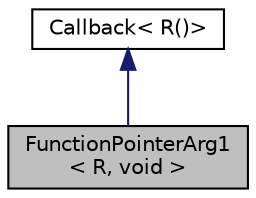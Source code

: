 digraph "FunctionPointerArg1&lt; R, void &gt;"
{
 // LATEX_PDF_SIZE
  edge [fontname="Helvetica",fontsize="10",labelfontname="Helvetica",labelfontsize="10"];
  node [fontname="Helvetica",fontsize="10",shape=record];
  Node1 [label="FunctionPointerArg1\l\< R, void \>",height=0.2,width=0.4,color="black", fillcolor="grey75", style="filled", fontcolor="black",tooltip=" "];
  Node2 -> Node1 [dir="back",color="midnightblue",fontsize="10",style="solid",fontname="Helvetica"];
  Node2 [label="Callback\< R()\>",height=0.2,width=0.4,color="black", fillcolor="white", style="filled",URL="$classmbed_1_1_callback_3_01_r_07_08_4.html",tooltip=" "];
}
